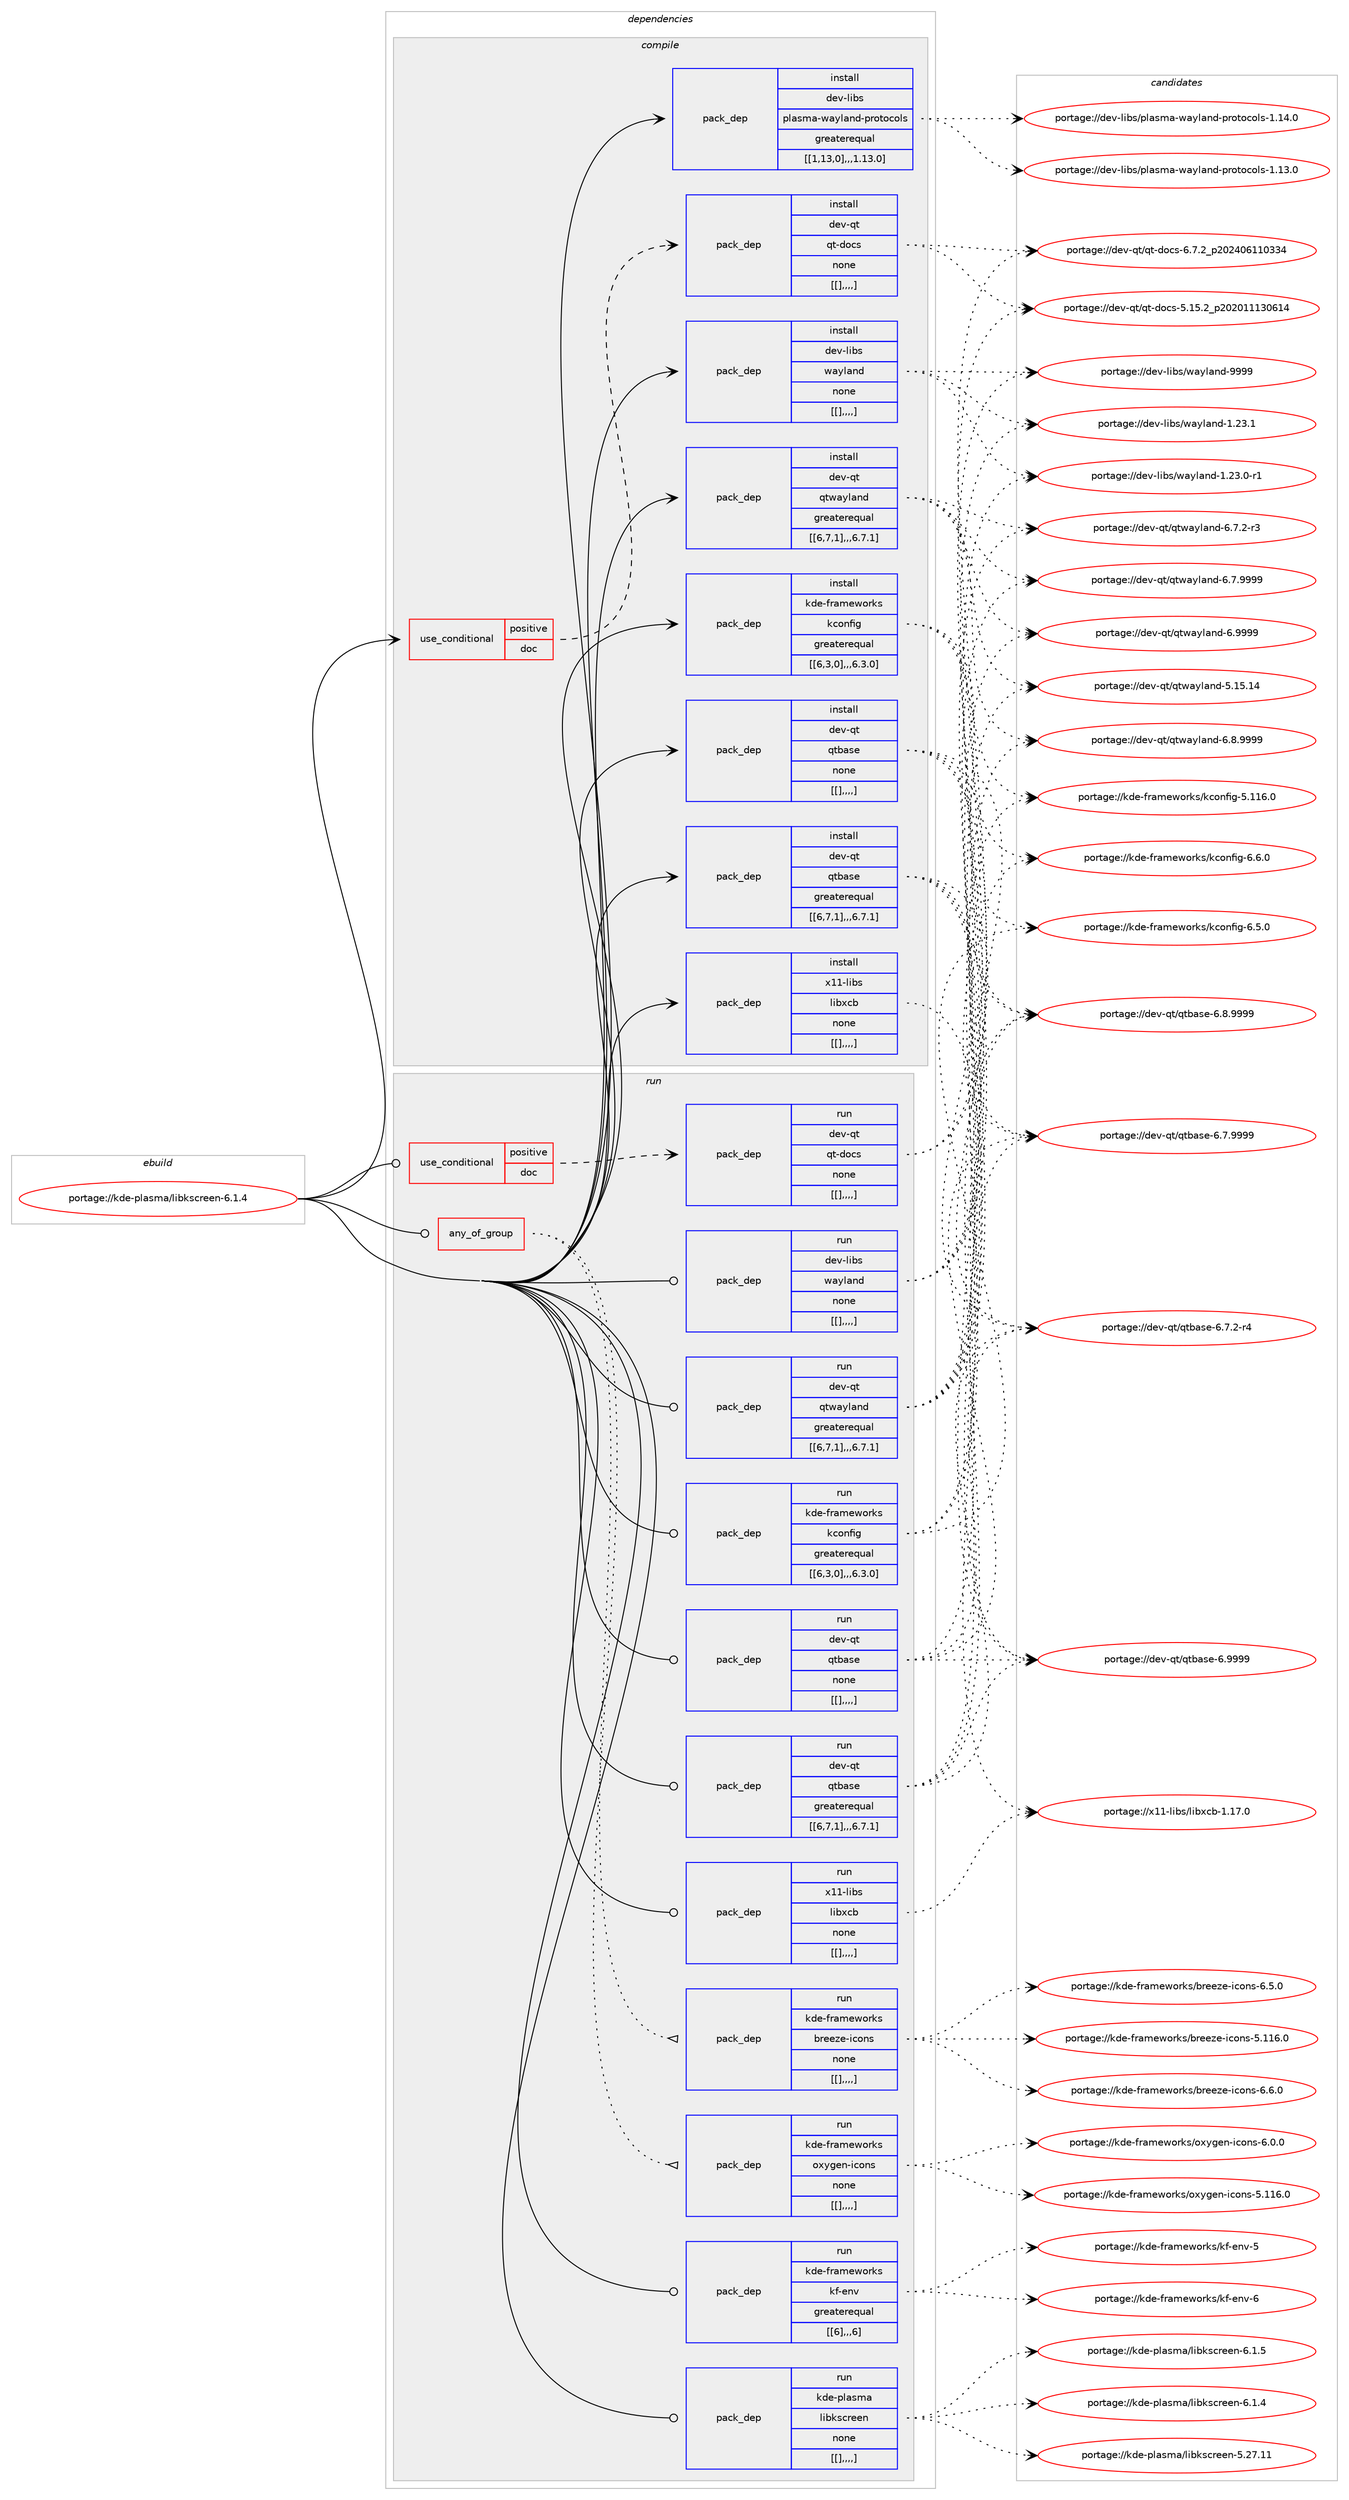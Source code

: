 digraph prolog {

# *************
# Graph options
# *************

newrank=true;
concentrate=true;
compound=true;
graph [rankdir=LR,fontname=Helvetica,fontsize=10,ranksep=1.5];#, ranksep=2.5, nodesep=0.2];
edge  [arrowhead=vee];
node  [fontname=Helvetica,fontsize=10];

# **********
# The ebuild
# **********

subgraph cluster_leftcol {
color=gray;
label=<<i>ebuild</i>>;
id [label="portage://kde-plasma/libkscreen-6.1.4", color=red, width=4, href="../kde-plasma/libkscreen-6.1.4.svg"];
}

# ****************
# The dependencies
# ****************

subgraph cluster_midcol {
color=gray;
label=<<i>dependencies</i>>;
subgraph cluster_compile {
fillcolor="#eeeeee";
style=filled;
label=<<i>compile</i>>;
subgraph cond70940 {
dependency282335 [label=<<TABLE BORDER="0" CELLBORDER="1" CELLSPACING="0" CELLPADDING="4"><TR><TD ROWSPAN="3" CELLPADDING="10">use_conditional</TD></TR><TR><TD>positive</TD></TR><TR><TD>doc</TD></TR></TABLE>>, shape=none, color=red];
subgraph pack209113 {
dependency282336 [label=<<TABLE BORDER="0" CELLBORDER="1" CELLSPACING="0" CELLPADDING="4" WIDTH="220"><TR><TD ROWSPAN="6" CELLPADDING="30">pack_dep</TD></TR><TR><TD WIDTH="110">install</TD></TR><TR><TD>dev-qt</TD></TR><TR><TD>qt-docs</TD></TR><TR><TD>none</TD></TR><TR><TD>[[],,,,]</TD></TR></TABLE>>, shape=none, color=blue];
}
dependency282335:e -> dependency282336:w [weight=20,style="dashed",arrowhead="vee"];
}
id:e -> dependency282335:w [weight=20,style="solid",arrowhead="vee"];
subgraph pack209114 {
dependency282337 [label=<<TABLE BORDER="0" CELLBORDER="1" CELLSPACING="0" CELLPADDING="4" WIDTH="220"><TR><TD ROWSPAN="6" CELLPADDING="30">pack_dep</TD></TR><TR><TD WIDTH="110">install</TD></TR><TR><TD>dev-libs</TD></TR><TR><TD>plasma-wayland-protocols</TD></TR><TR><TD>greaterequal</TD></TR><TR><TD>[[1,13,0],,,1.13.0]</TD></TR></TABLE>>, shape=none, color=blue];
}
id:e -> dependency282337:w [weight=20,style="solid",arrowhead="vee"];
subgraph pack209115 {
dependency282338 [label=<<TABLE BORDER="0" CELLBORDER="1" CELLSPACING="0" CELLPADDING="4" WIDTH="220"><TR><TD ROWSPAN="6" CELLPADDING="30">pack_dep</TD></TR><TR><TD WIDTH="110">install</TD></TR><TR><TD>dev-libs</TD></TR><TR><TD>wayland</TD></TR><TR><TD>none</TD></TR><TR><TD>[[],,,,]</TD></TR></TABLE>>, shape=none, color=blue];
}
id:e -> dependency282338:w [weight=20,style="solid",arrowhead="vee"];
subgraph pack209116 {
dependency282339 [label=<<TABLE BORDER="0" CELLBORDER="1" CELLSPACING="0" CELLPADDING="4" WIDTH="220"><TR><TD ROWSPAN="6" CELLPADDING="30">pack_dep</TD></TR><TR><TD WIDTH="110">install</TD></TR><TR><TD>dev-qt</TD></TR><TR><TD>qtbase</TD></TR><TR><TD>greaterequal</TD></TR><TR><TD>[[6,7,1],,,6.7.1]</TD></TR></TABLE>>, shape=none, color=blue];
}
id:e -> dependency282339:w [weight=20,style="solid",arrowhead="vee"];
subgraph pack209117 {
dependency282340 [label=<<TABLE BORDER="0" CELLBORDER="1" CELLSPACING="0" CELLPADDING="4" WIDTH="220"><TR><TD ROWSPAN="6" CELLPADDING="30">pack_dep</TD></TR><TR><TD WIDTH="110">install</TD></TR><TR><TD>dev-qt</TD></TR><TR><TD>qtbase</TD></TR><TR><TD>none</TD></TR><TR><TD>[[],,,,]</TD></TR></TABLE>>, shape=none, color=blue];
}
id:e -> dependency282340:w [weight=20,style="solid",arrowhead="vee"];
subgraph pack209118 {
dependency282341 [label=<<TABLE BORDER="0" CELLBORDER="1" CELLSPACING="0" CELLPADDING="4" WIDTH="220"><TR><TD ROWSPAN="6" CELLPADDING="30">pack_dep</TD></TR><TR><TD WIDTH="110">install</TD></TR><TR><TD>dev-qt</TD></TR><TR><TD>qtwayland</TD></TR><TR><TD>greaterequal</TD></TR><TR><TD>[[6,7,1],,,6.7.1]</TD></TR></TABLE>>, shape=none, color=blue];
}
id:e -> dependency282341:w [weight=20,style="solid",arrowhead="vee"];
subgraph pack209119 {
dependency282342 [label=<<TABLE BORDER="0" CELLBORDER="1" CELLSPACING="0" CELLPADDING="4" WIDTH="220"><TR><TD ROWSPAN="6" CELLPADDING="30">pack_dep</TD></TR><TR><TD WIDTH="110">install</TD></TR><TR><TD>kde-frameworks</TD></TR><TR><TD>kconfig</TD></TR><TR><TD>greaterequal</TD></TR><TR><TD>[[6,3,0],,,6.3.0]</TD></TR></TABLE>>, shape=none, color=blue];
}
id:e -> dependency282342:w [weight=20,style="solid",arrowhead="vee"];
subgraph pack209120 {
dependency282343 [label=<<TABLE BORDER="0" CELLBORDER="1" CELLSPACING="0" CELLPADDING="4" WIDTH="220"><TR><TD ROWSPAN="6" CELLPADDING="30">pack_dep</TD></TR><TR><TD WIDTH="110">install</TD></TR><TR><TD>x11-libs</TD></TR><TR><TD>libxcb</TD></TR><TR><TD>none</TD></TR><TR><TD>[[],,,,]</TD></TR></TABLE>>, shape=none, color=blue];
}
id:e -> dependency282343:w [weight=20,style="solid",arrowhead="vee"];
}
subgraph cluster_compileandrun {
fillcolor="#eeeeee";
style=filled;
label=<<i>compile and run</i>>;
}
subgraph cluster_run {
fillcolor="#eeeeee";
style=filled;
label=<<i>run</i>>;
subgraph any2120 {
dependency282344 [label=<<TABLE BORDER="0" CELLBORDER="1" CELLSPACING="0" CELLPADDING="4"><TR><TD CELLPADDING="10">any_of_group</TD></TR></TABLE>>, shape=none, color=red];subgraph pack209121 {
dependency282345 [label=<<TABLE BORDER="0" CELLBORDER="1" CELLSPACING="0" CELLPADDING="4" WIDTH="220"><TR><TD ROWSPAN="6" CELLPADDING="30">pack_dep</TD></TR><TR><TD WIDTH="110">run</TD></TR><TR><TD>kde-frameworks</TD></TR><TR><TD>breeze-icons</TD></TR><TR><TD>none</TD></TR><TR><TD>[[],,,,]</TD></TR></TABLE>>, shape=none, color=blue];
}
dependency282344:e -> dependency282345:w [weight=20,style="dotted",arrowhead="oinv"];
subgraph pack209122 {
dependency282346 [label=<<TABLE BORDER="0" CELLBORDER="1" CELLSPACING="0" CELLPADDING="4" WIDTH="220"><TR><TD ROWSPAN="6" CELLPADDING="30">pack_dep</TD></TR><TR><TD WIDTH="110">run</TD></TR><TR><TD>kde-frameworks</TD></TR><TR><TD>oxygen-icons</TD></TR><TR><TD>none</TD></TR><TR><TD>[[],,,,]</TD></TR></TABLE>>, shape=none, color=blue];
}
dependency282344:e -> dependency282346:w [weight=20,style="dotted",arrowhead="oinv"];
}
id:e -> dependency282344:w [weight=20,style="solid",arrowhead="odot"];
subgraph cond70941 {
dependency282347 [label=<<TABLE BORDER="0" CELLBORDER="1" CELLSPACING="0" CELLPADDING="4"><TR><TD ROWSPAN="3" CELLPADDING="10">use_conditional</TD></TR><TR><TD>positive</TD></TR><TR><TD>doc</TD></TR></TABLE>>, shape=none, color=red];
subgraph pack209123 {
dependency282348 [label=<<TABLE BORDER="0" CELLBORDER="1" CELLSPACING="0" CELLPADDING="4" WIDTH="220"><TR><TD ROWSPAN="6" CELLPADDING="30">pack_dep</TD></TR><TR><TD WIDTH="110">run</TD></TR><TR><TD>dev-qt</TD></TR><TR><TD>qt-docs</TD></TR><TR><TD>none</TD></TR><TR><TD>[[],,,,]</TD></TR></TABLE>>, shape=none, color=blue];
}
dependency282347:e -> dependency282348:w [weight=20,style="dashed",arrowhead="vee"];
}
id:e -> dependency282347:w [weight=20,style="solid",arrowhead="odot"];
subgraph pack209124 {
dependency282349 [label=<<TABLE BORDER="0" CELLBORDER="1" CELLSPACING="0" CELLPADDING="4" WIDTH="220"><TR><TD ROWSPAN="6" CELLPADDING="30">pack_dep</TD></TR><TR><TD WIDTH="110">run</TD></TR><TR><TD>dev-libs</TD></TR><TR><TD>wayland</TD></TR><TR><TD>none</TD></TR><TR><TD>[[],,,,]</TD></TR></TABLE>>, shape=none, color=blue];
}
id:e -> dependency282349:w [weight=20,style="solid",arrowhead="odot"];
subgraph pack209125 {
dependency282350 [label=<<TABLE BORDER="0" CELLBORDER="1" CELLSPACING="0" CELLPADDING="4" WIDTH="220"><TR><TD ROWSPAN="6" CELLPADDING="30">pack_dep</TD></TR><TR><TD WIDTH="110">run</TD></TR><TR><TD>dev-qt</TD></TR><TR><TD>qtbase</TD></TR><TR><TD>greaterequal</TD></TR><TR><TD>[[6,7,1],,,6.7.1]</TD></TR></TABLE>>, shape=none, color=blue];
}
id:e -> dependency282350:w [weight=20,style="solid",arrowhead="odot"];
subgraph pack209126 {
dependency282351 [label=<<TABLE BORDER="0" CELLBORDER="1" CELLSPACING="0" CELLPADDING="4" WIDTH="220"><TR><TD ROWSPAN="6" CELLPADDING="30">pack_dep</TD></TR><TR><TD WIDTH="110">run</TD></TR><TR><TD>dev-qt</TD></TR><TR><TD>qtbase</TD></TR><TR><TD>none</TD></TR><TR><TD>[[],,,,]</TD></TR></TABLE>>, shape=none, color=blue];
}
id:e -> dependency282351:w [weight=20,style="solid",arrowhead="odot"];
subgraph pack209127 {
dependency282352 [label=<<TABLE BORDER="0" CELLBORDER="1" CELLSPACING="0" CELLPADDING="4" WIDTH="220"><TR><TD ROWSPAN="6" CELLPADDING="30">pack_dep</TD></TR><TR><TD WIDTH="110">run</TD></TR><TR><TD>dev-qt</TD></TR><TR><TD>qtwayland</TD></TR><TR><TD>greaterequal</TD></TR><TR><TD>[[6,7,1],,,6.7.1]</TD></TR></TABLE>>, shape=none, color=blue];
}
id:e -> dependency282352:w [weight=20,style="solid",arrowhead="odot"];
subgraph pack209128 {
dependency282353 [label=<<TABLE BORDER="0" CELLBORDER="1" CELLSPACING="0" CELLPADDING="4" WIDTH="220"><TR><TD ROWSPAN="6" CELLPADDING="30">pack_dep</TD></TR><TR><TD WIDTH="110">run</TD></TR><TR><TD>kde-frameworks</TD></TR><TR><TD>kconfig</TD></TR><TR><TD>greaterequal</TD></TR><TR><TD>[[6,3,0],,,6.3.0]</TD></TR></TABLE>>, shape=none, color=blue];
}
id:e -> dependency282353:w [weight=20,style="solid",arrowhead="odot"];
subgraph pack209129 {
dependency282354 [label=<<TABLE BORDER="0" CELLBORDER="1" CELLSPACING="0" CELLPADDING="4" WIDTH="220"><TR><TD ROWSPAN="6" CELLPADDING="30">pack_dep</TD></TR><TR><TD WIDTH="110">run</TD></TR><TR><TD>kde-frameworks</TD></TR><TR><TD>kf-env</TD></TR><TR><TD>greaterequal</TD></TR><TR><TD>[[6],,,6]</TD></TR></TABLE>>, shape=none, color=blue];
}
id:e -> dependency282354:w [weight=20,style="solid",arrowhead="odot"];
subgraph pack209130 {
dependency282355 [label=<<TABLE BORDER="0" CELLBORDER="1" CELLSPACING="0" CELLPADDING="4" WIDTH="220"><TR><TD ROWSPAN="6" CELLPADDING="30">pack_dep</TD></TR><TR><TD WIDTH="110">run</TD></TR><TR><TD>x11-libs</TD></TR><TR><TD>libxcb</TD></TR><TR><TD>none</TD></TR><TR><TD>[[],,,,]</TD></TR></TABLE>>, shape=none, color=blue];
}
id:e -> dependency282355:w [weight=20,style="solid",arrowhead="odot"];
subgraph pack209131 {
dependency282356 [label=<<TABLE BORDER="0" CELLBORDER="1" CELLSPACING="0" CELLPADDING="4" WIDTH="220"><TR><TD ROWSPAN="6" CELLPADDING="30">pack_dep</TD></TR><TR><TD WIDTH="110">run</TD></TR><TR><TD>kde-plasma</TD></TR><TR><TD>libkscreen</TD></TR><TR><TD>none</TD></TR><TR><TD>[[],,,,]</TD></TR></TABLE>>, shape=none, color=blue];
}
id:e -> dependency282356:w [weight=20,style="solid",arrowhead="odot"];
}
}

# **************
# The candidates
# **************

subgraph cluster_choices {
rank=same;
color=gray;
label=<<i>candidates</i>>;

subgraph choice209113 {
color=black;
nodesep=1;
choice1001011184511311647113116451001119911545544655465095112504850524854494948515152 [label="portage://dev-qt/qt-docs-6.7.2_p202406110334", color=red, width=4,href="../dev-qt/qt-docs-6.7.2_p202406110334.svg"];
choice100101118451131164711311645100111991154553464953465095112504850484949495148544952 [label="portage://dev-qt/qt-docs-5.15.2_p202011130614", color=red, width=4,href="../dev-qt/qt-docs-5.15.2_p202011130614.svg"];
dependency282336:e -> choice1001011184511311647113116451001119911545544655465095112504850524854494948515152:w [style=dotted,weight="100"];
dependency282336:e -> choice100101118451131164711311645100111991154553464953465095112504850484949495148544952:w [style=dotted,weight="100"];
}
subgraph choice209114 {
color=black;
nodesep=1;
choice1001011184510810598115471121089711510997451199712110897110100451121141111161119911110811545494649524648 [label="portage://dev-libs/plasma-wayland-protocols-1.14.0", color=red, width=4,href="../dev-libs/plasma-wayland-protocols-1.14.0.svg"];
choice1001011184510810598115471121089711510997451199712110897110100451121141111161119911110811545494649514648 [label="portage://dev-libs/plasma-wayland-protocols-1.13.0", color=red, width=4,href="../dev-libs/plasma-wayland-protocols-1.13.0.svg"];
dependency282337:e -> choice1001011184510810598115471121089711510997451199712110897110100451121141111161119911110811545494649524648:w [style=dotted,weight="100"];
dependency282337:e -> choice1001011184510810598115471121089711510997451199712110897110100451121141111161119911110811545494649514648:w [style=dotted,weight="100"];
}
subgraph choice209115 {
color=black;
nodesep=1;
choice10010111845108105981154711997121108971101004557575757 [label="portage://dev-libs/wayland-9999", color=red, width=4,href="../dev-libs/wayland-9999.svg"];
choice100101118451081059811547119971211089711010045494650514649 [label="portage://dev-libs/wayland-1.23.1", color=red, width=4,href="../dev-libs/wayland-1.23.1.svg"];
choice1001011184510810598115471199712110897110100454946505146484511449 [label="portage://dev-libs/wayland-1.23.0-r1", color=red, width=4,href="../dev-libs/wayland-1.23.0-r1.svg"];
dependency282338:e -> choice10010111845108105981154711997121108971101004557575757:w [style=dotted,weight="100"];
dependency282338:e -> choice100101118451081059811547119971211089711010045494650514649:w [style=dotted,weight="100"];
dependency282338:e -> choice1001011184510810598115471199712110897110100454946505146484511449:w [style=dotted,weight="100"];
}
subgraph choice209116 {
color=black;
nodesep=1;
choice1001011184511311647113116989711510145544657575757 [label="portage://dev-qt/qtbase-6.9999", color=red, width=4,href="../dev-qt/qtbase-6.9999.svg"];
choice10010111845113116471131169897115101455446564657575757 [label="portage://dev-qt/qtbase-6.8.9999", color=red, width=4,href="../dev-qt/qtbase-6.8.9999.svg"];
choice10010111845113116471131169897115101455446554657575757 [label="portage://dev-qt/qtbase-6.7.9999", color=red, width=4,href="../dev-qt/qtbase-6.7.9999.svg"];
choice100101118451131164711311698971151014554465546504511452 [label="portage://dev-qt/qtbase-6.7.2-r4", color=red, width=4,href="../dev-qt/qtbase-6.7.2-r4.svg"];
dependency282339:e -> choice1001011184511311647113116989711510145544657575757:w [style=dotted,weight="100"];
dependency282339:e -> choice10010111845113116471131169897115101455446564657575757:w [style=dotted,weight="100"];
dependency282339:e -> choice10010111845113116471131169897115101455446554657575757:w [style=dotted,weight="100"];
dependency282339:e -> choice100101118451131164711311698971151014554465546504511452:w [style=dotted,weight="100"];
}
subgraph choice209117 {
color=black;
nodesep=1;
choice1001011184511311647113116989711510145544657575757 [label="portage://dev-qt/qtbase-6.9999", color=red, width=4,href="../dev-qt/qtbase-6.9999.svg"];
choice10010111845113116471131169897115101455446564657575757 [label="portage://dev-qt/qtbase-6.8.9999", color=red, width=4,href="../dev-qt/qtbase-6.8.9999.svg"];
choice10010111845113116471131169897115101455446554657575757 [label="portage://dev-qt/qtbase-6.7.9999", color=red, width=4,href="../dev-qt/qtbase-6.7.9999.svg"];
choice100101118451131164711311698971151014554465546504511452 [label="portage://dev-qt/qtbase-6.7.2-r4", color=red, width=4,href="../dev-qt/qtbase-6.7.2-r4.svg"];
dependency282340:e -> choice1001011184511311647113116989711510145544657575757:w [style=dotted,weight="100"];
dependency282340:e -> choice10010111845113116471131169897115101455446564657575757:w [style=dotted,weight="100"];
dependency282340:e -> choice10010111845113116471131169897115101455446554657575757:w [style=dotted,weight="100"];
dependency282340:e -> choice100101118451131164711311698971151014554465546504511452:w [style=dotted,weight="100"];
}
subgraph choice209118 {
color=black;
nodesep=1;
choice1001011184511311647113116119971211089711010045544657575757 [label="portage://dev-qt/qtwayland-6.9999", color=red, width=4,href="../dev-qt/qtwayland-6.9999.svg"];
choice10010111845113116471131161199712110897110100455446564657575757 [label="portage://dev-qt/qtwayland-6.8.9999", color=red, width=4,href="../dev-qt/qtwayland-6.8.9999.svg"];
choice10010111845113116471131161199712110897110100455446554657575757 [label="portage://dev-qt/qtwayland-6.7.9999", color=red, width=4,href="../dev-qt/qtwayland-6.7.9999.svg"];
choice100101118451131164711311611997121108971101004554465546504511451 [label="portage://dev-qt/qtwayland-6.7.2-r3", color=red, width=4,href="../dev-qt/qtwayland-6.7.2-r3.svg"];
choice100101118451131164711311611997121108971101004553464953464952 [label="portage://dev-qt/qtwayland-5.15.14", color=red, width=4,href="../dev-qt/qtwayland-5.15.14.svg"];
dependency282341:e -> choice1001011184511311647113116119971211089711010045544657575757:w [style=dotted,weight="100"];
dependency282341:e -> choice10010111845113116471131161199712110897110100455446564657575757:w [style=dotted,weight="100"];
dependency282341:e -> choice10010111845113116471131161199712110897110100455446554657575757:w [style=dotted,weight="100"];
dependency282341:e -> choice100101118451131164711311611997121108971101004554465546504511451:w [style=dotted,weight="100"];
dependency282341:e -> choice100101118451131164711311611997121108971101004553464953464952:w [style=dotted,weight="100"];
}
subgraph choice209119 {
color=black;
nodesep=1;
choice10710010145102114971091011191111141071154710799111110102105103455446544648 [label="portage://kde-frameworks/kconfig-6.6.0", color=red, width=4,href="../kde-frameworks/kconfig-6.6.0.svg"];
choice10710010145102114971091011191111141071154710799111110102105103455446534648 [label="portage://kde-frameworks/kconfig-6.5.0", color=red, width=4,href="../kde-frameworks/kconfig-6.5.0.svg"];
choice107100101451021149710910111911111410711547107991111101021051034553464949544648 [label="portage://kde-frameworks/kconfig-5.116.0", color=red, width=4,href="../kde-frameworks/kconfig-5.116.0.svg"];
dependency282342:e -> choice10710010145102114971091011191111141071154710799111110102105103455446544648:w [style=dotted,weight="100"];
dependency282342:e -> choice10710010145102114971091011191111141071154710799111110102105103455446534648:w [style=dotted,weight="100"];
dependency282342:e -> choice107100101451021149710910111911111410711547107991111101021051034553464949544648:w [style=dotted,weight="100"];
}
subgraph choice209120 {
color=black;
nodesep=1;
choice120494945108105981154710810598120999845494649554648 [label="portage://x11-libs/libxcb-1.17.0", color=red, width=4,href="../x11-libs/libxcb-1.17.0.svg"];
dependency282343:e -> choice120494945108105981154710810598120999845494649554648:w [style=dotted,weight="100"];
}
subgraph choice209121 {
color=black;
nodesep=1;
choice107100101451021149710910111911111410711547981141011011221014510599111110115455446544648 [label="portage://kde-frameworks/breeze-icons-6.6.0", color=red, width=4,href="../kde-frameworks/breeze-icons-6.6.0.svg"];
choice107100101451021149710910111911111410711547981141011011221014510599111110115455446534648 [label="portage://kde-frameworks/breeze-icons-6.5.0", color=red, width=4,href="../kde-frameworks/breeze-icons-6.5.0.svg"];
choice1071001014510211497109101119111114107115479811410110112210145105991111101154553464949544648 [label="portage://kde-frameworks/breeze-icons-5.116.0", color=red, width=4,href="../kde-frameworks/breeze-icons-5.116.0.svg"];
dependency282345:e -> choice107100101451021149710910111911111410711547981141011011221014510599111110115455446544648:w [style=dotted,weight="100"];
dependency282345:e -> choice107100101451021149710910111911111410711547981141011011221014510599111110115455446534648:w [style=dotted,weight="100"];
dependency282345:e -> choice1071001014510211497109101119111114107115479811410110112210145105991111101154553464949544648:w [style=dotted,weight="100"];
}
subgraph choice209122 {
color=black;
nodesep=1;
choice1071001014510211497109101119111114107115471111201211031011104510599111110115455446484648 [label="portage://kde-frameworks/oxygen-icons-6.0.0", color=red, width=4,href="../kde-frameworks/oxygen-icons-6.0.0.svg"];
choice10710010145102114971091011191111141071154711112012110310111045105991111101154553464949544648 [label="portage://kde-frameworks/oxygen-icons-5.116.0", color=red, width=4,href="../kde-frameworks/oxygen-icons-5.116.0.svg"];
dependency282346:e -> choice1071001014510211497109101119111114107115471111201211031011104510599111110115455446484648:w [style=dotted,weight="100"];
dependency282346:e -> choice10710010145102114971091011191111141071154711112012110310111045105991111101154553464949544648:w [style=dotted,weight="100"];
}
subgraph choice209123 {
color=black;
nodesep=1;
choice1001011184511311647113116451001119911545544655465095112504850524854494948515152 [label="portage://dev-qt/qt-docs-6.7.2_p202406110334", color=red, width=4,href="../dev-qt/qt-docs-6.7.2_p202406110334.svg"];
choice100101118451131164711311645100111991154553464953465095112504850484949495148544952 [label="portage://dev-qt/qt-docs-5.15.2_p202011130614", color=red, width=4,href="../dev-qt/qt-docs-5.15.2_p202011130614.svg"];
dependency282348:e -> choice1001011184511311647113116451001119911545544655465095112504850524854494948515152:w [style=dotted,weight="100"];
dependency282348:e -> choice100101118451131164711311645100111991154553464953465095112504850484949495148544952:w [style=dotted,weight="100"];
}
subgraph choice209124 {
color=black;
nodesep=1;
choice10010111845108105981154711997121108971101004557575757 [label="portage://dev-libs/wayland-9999", color=red, width=4,href="../dev-libs/wayland-9999.svg"];
choice100101118451081059811547119971211089711010045494650514649 [label="portage://dev-libs/wayland-1.23.1", color=red, width=4,href="../dev-libs/wayland-1.23.1.svg"];
choice1001011184510810598115471199712110897110100454946505146484511449 [label="portage://dev-libs/wayland-1.23.0-r1", color=red, width=4,href="../dev-libs/wayland-1.23.0-r1.svg"];
dependency282349:e -> choice10010111845108105981154711997121108971101004557575757:w [style=dotted,weight="100"];
dependency282349:e -> choice100101118451081059811547119971211089711010045494650514649:w [style=dotted,weight="100"];
dependency282349:e -> choice1001011184510810598115471199712110897110100454946505146484511449:w [style=dotted,weight="100"];
}
subgraph choice209125 {
color=black;
nodesep=1;
choice1001011184511311647113116989711510145544657575757 [label="portage://dev-qt/qtbase-6.9999", color=red, width=4,href="../dev-qt/qtbase-6.9999.svg"];
choice10010111845113116471131169897115101455446564657575757 [label="portage://dev-qt/qtbase-6.8.9999", color=red, width=4,href="../dev-qt/qtbase-6.8.9999.svg"];
choice10010111845113116471131169897115101455446554657575757 [label="portage://dev-qt/qtbase-6.7.9999", color=red, width=4,href="../dev-qt/qtbase-6.7.9999.svg"];
choice100101118451131164711311698971151014554465546504511452 [label="portage://dev-qt/qtbase-6.7.2-r4", color=red, width=4,href="../dev-qt/qtbase-6.7.2-r4.svg"];
dependency282350:e -> choice1001011184511311647113116989711510145544657575757:w [style=dotted,weight="100"];
dependency282350:e -> choice10010111845113116471131169897115101455446564657575757:w [style=dotted,weight="100"];
dependency282350:e -> choice10010111845113116471131169897115101455446554657575757:w [style=dotted,weight="100"];
dependency282350:e -> choice100101118451131164711311698971151014554465546504511452:w [style=dotted,weight="100"];
}
subgraph choice209126 {
color=black;
nodesep=1;
choice1001011184511311647113116989711510145544657575757 [label="portage://dev-qt/qtbase-6.9999", color=red, width=4,href="../dev-qt/qtbase-6.9999.svg"];
choice10010111845113116471131169897115101455446564657575757 [label="portage://dev-qt/qtbase-6.8.9999", color=red, width=4,href="../dev-qt/qtbase-6.8.9999.svg"];
choice10010111845113116471131169897115101455446554657575757 [label="portage://dev-qt/qtbase-6.7.9999", color=red, width=4,href="../dev-qt/qtbase-6.7.9999.svg"];
choice100101118451131164711311698971151014554465546504511452 [label="portage://dev-qt/qtbase-6.7.2-r4", color=red, width=4,href="../dev-qt/qtbase-6.7.2-r4.svg"];
dependency282351:e -> choice1001011184511311647113116989711510145544657575757:w [style=dotted,weight="100"];
dependency282351:e -> choice10010111845113116471131169897115101455446564657575757:w [style=dotted,weight="100"];
dependency282351:e -> choice10010111845113116471131169897115101455446554657575757:w [style=dotted,weight="100"];
dependency282351:e -> choice100101118451131164711311698971151014554465546504511452:w [style=dotted,weight="100"];
}
subgraph choice209127 {
color=black;
nodesep=1;
choice1001011184511311647113116119971211089711010045544657575757 [label="portage://dev-qt/qtwayland-6.9999", color=red, width=4,href="../dev-qt/qtwayland-6.9999.svg"];
choice10010111845113116471131161199712110897110100455446564657575757 [label="portage://dev-qt/qtwayland-6.8.9999", color=red, width=4,href="../dev-qt/qtwayland-6.8.9999.svg"];
choice10010111845113116471131161199712110897110100455446554657575757 [label="portage://dev-qt/qtwayland-6.7.9999", color=red, width=4,href="../dev-qt/qtwayland-6.7.9999.svg"];
choice100101118451131164711311611997121108971101004554465546504511451 [label="portage://dev-qt/qtwayland-6.7.2-r3", color=red, width=4,href="../dev-qt/qtwayland-6.7.2-r3.svg"];
choice100101118451131164711311611997121108971101004553464953464952 [label="portage://dev-qt/qtwayland-5.15.14", color=red, width=4,href="../dev-qt/qtwayland-5.15.14.svg"];
dependency282352:e -> choice1001011184511311647113116119971211089711010045544657575757:w [style=dotted,weight="100"];
dependency282352:e -> choice10010111845113116471131161199712110897110100455446564657575757:w [style=dotted,weight="100"];
dependency282352:e -> choice10010111845113116471131161199712110897110100455446554657575757:w [style=dotted,weight="100"];
dependency282352:e -> choice100101118451131164711311611997121108971101004554465546504511451:w [style=dotted,weight="100"];
dependency282352:e -> choice100101118451131164711311611997121108971101004553464953464952:w [style=dotted,weight="100"];
}
subgraph choice209128 {
color=black;
nodesep=1;
choice10710010145102114971091011191111141071154710799111110102105103455446544648 [label="portage://kde-frameworks/kconfig-6.6.0", color=red, width=4,href="../kde-frameworks/kconfig-6.6.0.svg"];
choice10710010145102114971091011191111141071154710799111110102105103455446534648 [label="portage://kde-frameworks/kconfig-6.5.0", color=red, width=4,href="../kde-frameworks/kconfig-6.5.0.svg"];
choice107100101451021149710910111911111410711547107991111101021051034553464949544648 [label="portage://kde-frameworks/kconfig-5.116.0", color=red, width=4,href="../kde-frameworks/kconfig-5.116.0.svg"];
dependency282353:e -> choice10710010145102114971091011191111141071154710799111110102105103455446544648:w [style=dotted,weight="100"];
dependency282353:e -> choice10710010145102114971091011191111141071154710799111110102105103455446534648:w [style=dotted,weight="100"];
dependency282353:e -> choice107100101451021149710910111911111410711547107991111101021051034553464949544648:w [style=dotted,weight="100"];
}
subgraph choice209129 {
color=black;
nodesep=1;
choice107100101451021149710910111911111410711547107102451011101184554 [label="portage://kde-frameworks/kf-env-6", color=red, width=4,href="../kde-frameworks/kf-env-6.svg"];
choice107100101451021149710910111911111410711547107102451011101184553 [label="portage://kde-frameworks/kf-env-5", color=red, width=4,href="../kde-frameworks/kf-env-5.svg"];
dependency282354:e -> choice107100101451021149710910111911111410711547107102451011101184554:w [style=dotted,weight="100"];
dependency282354:e -> choice107100101451021149710910111911111410711547107102451011101184553:w [style=dotted,weight="100"];
}
subgraph choice209130 {
color=black;
nodesep=1;
choice120494945108105981154710810598120999845494649554648 [label="portage://x11-libs/libxcb-1.17.0", color=red, width=4,href="../x11-libs/libxcb-1.17.0.svg"];
dependency282355:e -> choice120494945108105981154710810598120999845494649554648:w [style=dotted,weight="100"];
}
subgraph choice209131 {
color=black;
nodesep=1;
choice107100101451121089711510997471081059810711599114101101110455446494653 [label="portage://kde-plasma/libkscreen-6.1.5", color=red, width=4,href="../kde-plasma/libkscreen-6.1.5.svg"];
choice107100101451121089711510997471081059810711599114101101110455446494652 [label="portage://kde-plasma/libkscreen-6.1.4", color=red, width=4,href="../kde-plasma/libkscreen-6.1.4.svg"];
choice1071001014511210897115109974710810598107115991141011011104553465055464949 [label="portage://kde-plasma/libkscreen-5.27.11", color=red, width=4,href="../kde-plasma/libkscreen-5.27.11.svg"];
dependency282356:e -> choice107100101451121089711510997471081059810711599114101101110455446494653:w [style=dotted,weight="100"];
dependency282356:e -> choice107100101451121089711510997471081059810711599114101101110455446494652:w [style=dotted,weight="100"];
dependency282356:e -> choice1071001014511210897115109974710810598107115991141011011104553465055464949:w [style=dotted,weight="100"];
}
}

}
